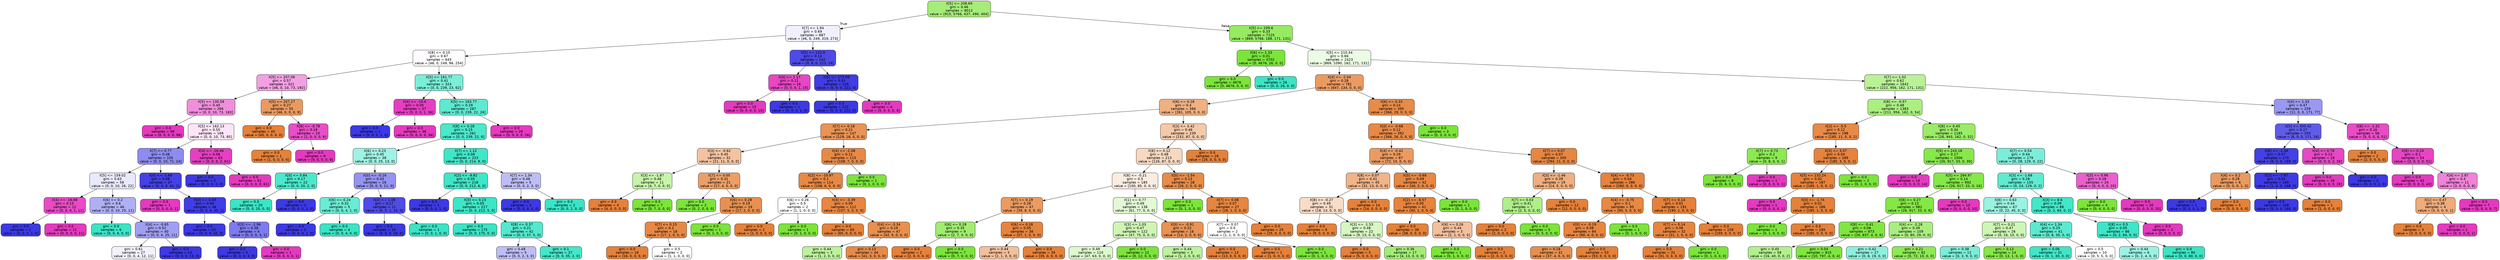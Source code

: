digraph Tree {
node [shape=box, style="filled, rounded", color="black", fontname=helvetica] ;
edge [fontname=helvetica] ;
0 [label="X[5] <= 208.69\ngini = 0.46\nsamples = 8012\nvalue = [915, 5766, 437, 490, 404]", fillcolor="#7be539ae"] ;
1 [label="X[7] <= 1.94\ngini = 0.69\nsamples = 887\nvalue = [46, 0, 249, 319, 273]", fillcolor="#3c39e513"] ;
0 -> 1 [labeldistance=2.5, labelangle=45, headlabel="True"] ;
2 [label="X[8] <= 0.15\ngini = 0.67\nsamples = 645\nvalue = [46, 0, 249, 96, 254]", fillcolor="#e539c003"] ;
1 -> 2 ;
3 [label="X[5] <= 207.06\ngini = 0.57\nsamples = 321\nvalue = [46, 0, 10, 73, 192]", fillcolor="#e539c07a"] ;
2 -> 3 ;
4 [label="X[5] <= 130.58\ngini = 0.45\nsamples = 266\nvalue = [0, 0, 10, 73, 183]", fillcolor="#e539c091"] ;
3 -> 4 ;
5 [label="gini = 0.0\nsamples = 98\nvalue = [0, 0, 0, 0, 98]", fillcolor="#e539c0ff"] ;
4 -> 5 ;
6 [label="X[5] <= 162.13\ngini = 0.55\nsamples = 168\nvalue = [0, 0, 10, 73, 85]", fillcolor="#e539c020"] ;
4 -> 6 ;
7 [label="X[7] <= 0.77\ngini = 0.48\nsamples = 105\nvalue = [0, 0, 10, 71, 24]", fillcolor="#3c39e594"] ;
6 -> 7 ;
8 [label="X[5] <= 159.02\ngini = 0.63\nsamples = 58\nvalue = [0, 0, 10, 26, 22]", fillcolor="#3c39e51c"] ;
7 -> 8 ;
9 [label="X[4] <= -16.68\ngini = 0.15\nsamples = 12\nvalue = [0, 0, 0, 1, 11]", fillcolor="#e539c0e8"] ;
8 -> 9 ;
10 [label="gini = 0.0\nsamples = 1\nvalue = [0, 0, 0, 1, 0]", fillcolor="#3c39e5ff"] ;
9 -> 10 ;
11 [label="gini = 0.0\nsamples = 11\nvalue = [0, 0, 0, 0, 11]", fillcolor="#e539c0ff"] ;
9 -> 11 ;
12 [label="X[6] <= 0.2\ngini = 0.6\nsamples = 46\nvalue = [0, 0, 10, 25, 11]", fillcolor="#3c39e566"] ;
8 -> 12 ;
13 [label="gini = 0.0\nsamples = 6\nvalue = [0, 0, 6, 0, 0]", fillcolor="#39e5c5ff"] ;
12 -> 13 ;
14 [label="X[4] <= -0.65\ngini = 0.52\nsamples = 40\nvalue = [0, 0, 4, 25, 11]", fillcolor="#3c39e57b"] ;
12 -> 14 ;
15 [label="gini = 0.61\nsamples = 27\nvalue = [0, 0, 4, 12, 11]", fillcolor="#3c39e510"] ;
14 -> 15 ;
16 [label="gini = 0.0\nsamples = 13\nvalue = [0, 0, 0, 13, 0]", fillcolor="#3c39e5ff"] ;
14 -> 16 ;
17 [label="X[0] <= -1.69\ngini = 0.08\nsamples = 47\nvalue = [0, 0, 0, 45, 2]", fillcolor="#3c39e5f4"] ;
7 -> 17 ;
18 [label="gini = 0.0\nsamples = 1\nvalue = [0, 0, 0, 0, 1]", fillcolor="#e539c0ff"] ;
17 -> 18 ;
19 [label="X[0] <= 0.69\ngini = 0.04\nsamples = 46\nvalue = [0, 0, 0, 45, 1]", fillcolor="#3c39e5f9"] ;
17 -> 19 ;
20 [label="gini = 0.0\nsamples = 42\nvalue = [0, 0, 0, 42, 0]", fillcolor="#3c39e5ff"] ;
19 -> 20 ;
21 [label="X[3] <= -2.96\ngini = 0.38\nsamples = 4\nvalue = [0, 0, 0, 3, 1]", fillcolor="#3c39e5aa"] ;
19 -> 21 ;
22 [label="gini = 0.0\nsamples = 3\nvalue = [0, 0, 0, 3, 0]", fillcolor="#3c39e5ff"] ;
21 -> 22 ;
23 [label="gini = 0.0\nsamples = 1\nvalue = [0, 0, 0, 0, 1]", fillcolor="#e539c0ff"] ;
21 -> 23 ;
24 [label="X[4] <= -16.46\ngini = 0.06\nsamples = 63\nvalue = [0, 0, 0, 2, 61]", fillcolor="#e539c0f7"] ;
6 -> 24 ;
25 [label="gini = 0.0\nsamples = 2\nvalue = [0, 0, 0, 2, 0]", fillcolor="#3c39e5ff"] ;
24 -> 25 ;
26 [label="gini = 0.0\nsamples = 61\nvalue = [0, 0, 0, 0, 61]", fillcolor="#e539c0ff"] ;
24 -> 26 ;
27 [label="X[5] <= 207.27\ngini = 0.27\nsamples = 55\nvalue = [46, 0, 0, 0, 9]", fillcolor="#e58139cd"] ;
3 -> 27 ;
28 [label="gini = 0.0\nsamples = 45\nvalue = [45, 0, 0, 0, 0]", fillcolor="#e58139ff"] ;
27 -> 28 ;
29 [label="X[8] <= -0.78\ngini = 0.18\nsamples = 10\nvalue = [1, 0, 0, 0, 9]", fillcolor="#e539c0e3"] ;
27 -> 29 ;
30 [label="gini = 0.0\nsamples = 1\nvalue = [1, 0, 0, 0, 0]", fillcolor="#e58139ff"] ;
29 -> 30 ;
31 [label="gini = 0.0\nsamples = 9\nvalue = [0, 0, 0, 0, 9]", fillcolor="#e539c0ff"] ;
29 -> 31 ;
32 [label="X[5] <= 161.77\ngini = 0.41\nsamples = 324\nvalue = [0, 0, 239, 23, 62]", fillcolor="#39e5c5ac"] ;
2 -> 32 ;
33 [label="X[4] <= -10.0\ngini = 0.05\nsamples = 37\nvalue = [0, 0, 0, 1, 36]", fillcolor="#e539c0f8"] ;
32 -> 33 ;
34 [label="gini = 0.0\nsamples = 1\nvalue = [0, 0, 0, 1, 0]", fillcolor="#3c39e5ff"] ;
33 -> 34 ;
35 [label="gini = 0.0\nsamples = 36\nvalue = [0, 0, 0, 0, 36]", fillcolor="#e539c0ff"] ;
33 -> 35 ;
36 [label="X[5] <= 163.77\ngini = 0.29\nsamples = 287\nvalue = [0, 0, 239, 22, 26]", fillcolor="#39e5c5d0"] ;
32 -> 36 ;
37 [label="X[8] <= 0.28\ngini = 0.15\nsamples = 261\nvalue = [0, 0, 239, 22, 0]", fillcolor="#39e5c5e8"] ;
36 -> 37 ;
38 [label="X[6] <= 0.23\ngini = 0.45\nsamples = 38\nvalue = [0, 0, 25, 13, 0]", fillcolor="#39e5c57a"] ;
37 -> 38 ;
39 [label="X[0] <= 0.84\ngini = 0.17\nsamples = 22\nvalue = [0, 0, 20, 2, 0]", fillcolor="#39e5c5e6"] ;
38 -> 39 ;
40 [label="gini = 0.0\nsamples = 20\nvalue = [0, 0, 20, 0, 0]", fillcolor="#39e5c5ff"] ;
39 -> 40 ;
41 [label="gini = 0.0\nsamples = 2\nvalue = [0, 0, 0, 2, 0]", fillcolor="#3c39e5ff"] ;
39 -> 41 ;
42 [label="X[0] <= -0.16\ngini = 0.43\nsamples = 16\nvalue = [0, 0, 5, 11, 0]", fillcolor="#3c39e58b"] ;
38 -> 42 ;
43 [label="X[6] <= 0.24\ngini = 0.32\nsamples = 5\nvalue = [0, 0, 4, 1, 0]", fillcolor="#39e5c5bf"] ;
42 -> 43 ;
44 [label="gini = 0.0\nsamples = 1\nvalue = [0, 0, 0, 1, 0]", fillcolor="#3c39e5ff"] ;
43 -> 44 ;
45 [label="gini = 0.0\nsamples = 4\nvalue = [0, 0, 4, 0, 0]", fillcolor="#39e5c5ff"] ;
43 -> 45 ;
46 [label="X[4] <= 1.08\ngini = 0.17\nsamples = 11\nvalue = [0, 0, 1, 10, 0]", fillcolor="#3c39e5e6"] ;
42 -> 46 ;
47 [label="gini = 0.0\nsamples = 10\nvalue = [0, 0, 0, 10, 0]", fillcolor="#3c39e5ff"] ;
46 -> 47 ;
48 [label="gini = 0.0\nsamples = 1\nvalue = [0, 0, 1, 0, 0]", fillcolor="#39e5c5ff"] ;
46 -> 48 ;
49 [label="X[7] <= 1.12\ngini = 0.08\nsamples = 223\nvalue = [0, 0, 214, 9, 0]", fillcolor="#39e5c5f4"] ;
37 -> 49 ;
50 [label="X[3] <= -8.82\ngini = 0.05\nsamples = 218\nvalue = [0, 0, 212, 6, 0]", fillcolor="#39e5c5f8"] ;
49 -> 50 ;
51 [label="gini = 0.0\nsamples = 1\nvalue = [0, 0, 0, 1, 0]", fillcolor="#3c39e5ff"] ;
50 -> 51 ;
52 [label="X[0] <= 0.23\ngini = 0.05\nsamples = 217\nvalue = [0, 0, 212, 5, 0]", fillcolor="#39e5c5f9"] ;
50 -> 52 ;
53 [label="gini = 0.0\nsamples = 175\nvalue = [0, 0, 175, 0, 0]", fillcolor="#39e5c5ff"] ;
52 -> 53 ;
54 [label="X[8] <= 0.37\ngini = 0.21\nsamples = 42\nvalue = [0, 0, 37, 5, 0]", fillcolor="#39e5c5dd"] ;
52 -> 54 ;
55 [label="gini = 0.48\nsamples = 5\nvalue = [0, 0, 2, 3, 0]", fillcolor="#3c39e555"] ;
54 -> 55 ;
56 [label="gini = 0.1\nsamples = 37\nvalue = [0, 0, 35, 2, 0]", fillcolor="#39e5c5f0"] ;
54 -> 56 ;
57 [label="X[7] <= 1.34\ngini = 0.48\nsamples = 5\nvalue = [0, 0, 2, 3, 0]", fillcolor="#3c39e555"] ;
49 -> 57 ;
58 [label="gini = 0.0\nsamples = 3\nvalue = [0, 0, 0, 3, 0]", fillcolor="#3c39e5ff"] ;
57 -> 58 ;
59 [label="gini = 0.0\nsamples = 2\nvalue = [0, 0, 2, 0, 0]", fillcolor="#39e5c5ff"] ;
57 -> 59 ;
60 [label="gini = 0.0\nsamples = 26\nvalue = [0, 0, 0, 0, 26]", fillcolor="#e539c0ff"] ;
36 -> 60 ;
61 [label="X[5] <= 132.9\ngini = 0.14\nsamples = 242\nvalue = [0, 0, 0, 223, 19]", fillcolor="#3c39e5e9"] ;
1 -> 61 ;
62 [label="X[4] <= 1.17\ngini = 0.12\nsamples = 16\nvalue = [0, 0, 0, 1, 15]", fillcolor="#e539c0ee"] ;
61 -> 62 ;
63 [label="gini = 0.0\nsamples = 15\nvalue = [0, 0, 0, 0, 15]", fillcolor="#e539c0ff"] ;
62 -> 63 ;
64 [label="gini = 0.0\nsamples = 1\nvalue = [0, 0, 0, 1, 0]", fillcolor="#3c39e5ff"] ;
62 -> 64 ;
65 [label="X[5] <= 175.09\ngini = 0.03\nsamples = 226\nvalue = [0, 0, 0, 222, 4]", fillcolor="#3c39e5fa"] ;
61 -> 65 ;
66 [label="gini = 0.0\nsamples = 222\nvalue = [0, 0, 0, 222, 0]", fillcolor="#3c39e5ff"] ;
65 -> 66 ;
67 [label="gini = 0.0\nsamples = 4\nvalue = [0, 0, 0, 0, 4]", fillcolor="#e539c0ff"] ;
65 -> 67 ;
68 [label="X[5] <= 209.6\ngini = 0.33\nsamples = 7125\nvalue = [869, 5766, 188, 171, 131]", fillcolor="#7be539c8"] ;
0 -> 68 [labeldistance=2.5, labelangle=-45, headlabel="False"] ;
69 [label="X[6] <= 1.33\ngini = 0.01\nsamples = 4702\nvalue = [0, 4676, 26, 0, 0]", fillcolor="#7be539fe"] ;
68 -> 69 ;
70 [label="gini = 0.0\nsamples = 4676\nvalue = [0, 4676, 0, 0, 0]", fillcolor="#7be539ff"] ;
69 -> 70 ;
71 [label="gini = 0.0\nsamples = 26\nvalue = [0, 0, 26, 0, 0]", fillcolor="#39e5c5ff"] ;
69 -> 71 ;
72 [label="X[5] <= 210.34\ngini = 0.66\nsamples = 2423\nvalue = [869, 1090, 162, 171, 131]", fillcolor="#7be53924"] ;
68 -> 72 ;
73 [label="X[4] <= -2.04\ngini = 0.28\nsamples = 781\nvalue = [647, 134, 0, 0, 0]", fillcolor="#e58139ca"] ;
72 -> 73 ;
74 [label="X[6] <= 0.28\ngini = 0.4\nsamples = 386\nvalue = [281, 105, 0, 0, 0]", fillcolor="#e58139a0"] ;
73 -> 74 ;
75 [label="X[7] <= 0.18\ngini = 0.21\nsamples = 147\nvalue = [129, 18, 0, 0, 0]", fillcolor="#e58139db"] ;
74 -> 75 ;
76 [label="X[3] <= -0.62\ngini = 0.45\nsamples = 32\nvalue = [21, 11, 0, 0, 0]", fillcolor="#e5813979"] ;
75 -> 76 ;
77 [label="X[3] <= -1.87\ngini = 0.46\nsamples = 11\nvalue = [4, 7, 0, 0, 0]", fillcolor="#7be5396d"] ;
76 -> 77 ;
78 [label="gini = 0.0\nsamples = 4\nvalue = [4, 0, 0, 0, 0]", fillcolor="#e58139ff"] ;
77 -> 78 ;
79 [label="gini = 0.0\nsamples = 7\nvalue = [0, 7, 0, 0, 0]", fillcolor="#7be539ff"] ;
77 -> 79 ;
80 [label="X[7] <= 0.05\ngini = 0.31\nsamples = 21\nvalue = [17, 4, 0, 0, 0]", fillcolor="#e58139c3"] ;
76 -> 80 ;
81 [label="gini = 0.0\nsamples = 2\nvalue = [0, 2, 0, 0, 0]", fillcolor="#7be539ff"] ;
80 -> 81 ;
82 [label="X[6] <= 0.28\ngini = 0.19\nsamples = 19\nvalue = [17, 2, 0, 0, 0]", fillcolor="#e58139e1"] ;
80 -> 82 ;
83 [label="X[7] <= 0.15\ngini = 0.1\nsamples = 18\nvalue = [17, 1, 0, 0, 0]", fillcolor="#e58139f0"] ;
82 -> 83 ;
84 [label="gini = 0.0\nsamples = 16\nvalue = [16, 0, 0, 0, 0]", fillcolor="#e58139ff"] ;
83 -> 84 ;
85 [label="gini = 0.5\nsamples = 2\nvalue = [1, 1, 0, 0, 0]", fillcolor="#e5813900"] ;
83 -> 85 ;
86 [label="gini = 0.0\nsamples = 1\nvalue = [0, 1, 0, 0, 0]", fillcolor="#7be539ff"] ;
82 -> 86 ;
87 [label="X[4] <= -2.08\ngini = 0.11\nsamples = 115\nvalue = [108, 7, 0, 0, 0]", fillcolor="#e58139ee"] ;
75 -> 87 ;
88 [label="X[2] <= -10.97\ngini = 0.1\nsamples = 114\nvalue = [108, 6, 0, 0, 0]", fillcolor="#e58139f1"] ;
87 -> 88 ;
89 [label="X[6] <= 0.26\ngini = 0.5\nsamples = 2\nvalue = [1, 1, 0, 0, 0]", fillcolor="#e5813900"] ;
88 -> 89 ;
90 [label="gini = 0.0\nsamples = 1\nvalue = [1, 0, 0, 0, 0]", fillcolor="#e58139ff"] ;
89 -> 90 ;
91 [label="gini = 0.0\nsamples = 1\nvalue = [0, 1, 0, 0, 0]", fillcolor="#7be539ff"] ;
89 -> 91 ;
92 [label="X[4] <= -3.39\ngini = 0.09\nsamples = 112\nvalue = [107, 5, 0, 0, 0]", fillcolor="#e58139f3"] ;
88 -> 92 ;
93 [label="gini = 0.0\nsamples = 65\nvalue = [65, 0, 0, 0, 0]", fillcolor="#e58139ff"] ;
92 -> 93 ;
94 [label="X[4] <= -3.34\ngini = 0.19\nsamples = 47\nvalue = [42, 5, 0, 0, 0]", fillcolor="#e58139e1"] ;
92 -> 94 ;
95 [label="gini = 0.44\nsamples = 3\nvalue = [1, 2, 0, 0, 0]", fillcolor="#7be5397f"] ;
94 -> 95 ;
96 [label="gini = 0.13\nsamples = 44\nvalue = [41, 3, 0, 0, 0]", fillcolor="#e58139ec"] ;
94 -> 96 ;
97 [label="gini = 0.0\nsamples = 1\nvalue = [0, 1, 0, 0, 0]", fillcolor="#7be539ff"] ;
87 -> 97 ;
98 [label="X[3] <= 3.42\ngini = 0.46\nsamples = 239\nvalue = [152, 87, 0, 0, 0]", fillcolor="#e581396d"] ;
74 -> 98 ;
99 [label="X[8] <= 0.12\ngini = 0.48\nsamples = 213\nvalue = [126, 87, 0, 0, 0]", fillcolor="#e581394f"] ;
98 -> 99 ;
100 [label="X[8] <= -0.21\ngini = 0.5\nsamples = 185\nvalue = [100, 85, 0, 0, 0]", fillcolor="#e5813926"] ;
99 -> 100 ;
101 [label="X[7] <= 0.19\ngini = 0.28\nsamples = 47\nvalue = [39, 8, 0, 0, 0]", fillcolor="#e58139cb"] ;
100 -> 101 ;
102 [label="X[6] <= 0.28\ngini = 0.35\nsamples = 9\nvalue = [2, 7, 0, 0, 0]", fillcolor="#7be539b6"] ;
101 -> 102 ;
103 [label="gini = 0.0\nsamples = 2\nvalue = [2, 0, 0, 0, 0]", fillcolor="#e58139ff"] ;
102 -> 103 ;
104 [label="gini = 0.0\nsamples = 7\nvalue = [0, 7, 0, 0, 0]", fillcolor="#7be539ff"] ;
102 -> 104 ;
105 [label="X[6] <= 0.28\ngini = 0.05\nsamples = 38\nvalue = [37, 1, 0, 0, 0]", fillcolor="#e58139f8"] ;
101 -> 105 ;
106 [label="gini = 0.44\nsamples = 3\nvalue = [2, 1, 0, 0, 0]", fillcolor="#e581397f"] ;
105 -> 106 ;
107 [label="gini = 0.0\nsamples = 35\nvalue = [35, 0, 0, 0, 0]", fillcolor="#e58139ff"] ;
105 -> 107 ;
108 [label="X[1] <= 0.77\ngini = 0.49\nsamples = 138\nvalue = [61, 77, 0, 0, 0]", fillcolor="#7be53935"] ;
100 -> 108 ;
109 [label="X[3] <= 1.03\ngini = 0.47\nsamples = 122\nvalue = [47, 75, 0, 0, 0]", fillcolor="#7be5395f"] ;
108 -> 109 ;
110 [label="gini = 0.49\nsamples = 110\nvalue = [47, 63, 0, 0, 0]", fillcolor="#7be53941"] ;
109 -> 110 ;
111 [label="gini = 0.0\nsamples = 12\nvalue = [0, 12, 0, 0, 0]", fillcolor="#7be539ff"] ;
109 -> 111 ;
112 [label="X[0] <= -0.91\ngini = 0.22\nsamples = 16\nvalue = [14, 2, 0, 0, 0]", fillcolor="#e58139db"] ;
108 -> 112 ;
113 [label="gini = 0.44\nsamples = 3\nvalue = [1, 2, 0, 0, 0]", fillcolor="#7be5397f"] ;
112 -> 113 ;
114 [label="gini = 0.0\nsamples = 13\nvalue = [13, 0, 0, 0, 0]", fillcolor="#e58139ff"] ;
112 -> 114 ;
115 [label="X[0] <= -1.54\ngini = 0.13\nsamples = 28\nvalue = [26, 2, 0, 0, 0]", fillcolor="#e58139eb"] ;
99 -> 115 ;
116 [label="gini = 0.0\nsamples = 1\nvalue = [0, 1, 0, 0, 0]", fillcolor="#7be539ff"] ;
115 -> 116 ;
117 [label="X[7] <= 0.08\ngini = 0.07\nsamples = 27\nvalue = [26, 1, 0, 0, 0]", fillcolor="#e58139f5"] ;
115 -> 117 ;
118 [label="X[7] <= 0.07\ngini = 0.5\nsamples = 2\nvalue = [1, 1, 0, 0, 0]", fillcolor="#e5813900"] ;
117 -> 118 ;
119 [label="gini = 0.0\nsamples = 1\nvalue = [1, 0, 0, 0, 0]", fillcolor="#e58139ff"] ;
118 -> 119 ;
120 [label="gini = 0.0\nsamples = 1\nvalue = [0, 1, 0, 0, 0]", fillcolor="#7be539ff"] ;
118 -> 120 ;
121 [label="gini = 0.0\nsamples = 25\nvalue = [25, 0, 0, 0, 0]", fillcolor="#e58139ff"] ;
117 -> 121 ;
122 [label="gini = 0.0\nsamples = 26\nvalue = [26, 0, 0, 0, 0]", fillcolor="#e58139ff"] ;
98 -> 122 ;
123 [label="X[6] <= 0.33\ngini = 0.14\nsamples = 395\nvalue = [366, 29, 0, 0, 0]", fillcolor="#e58139eb"] ;
73 -> 123 ;
124 [label="X[0] <= -0.68\ngini = 0.12\nsamples = 392\nvalue = [366, 26, 0, 0, 0]", fillcolor="#e58139ed"] ;
123 -> 124 ;
125 [label="X[4] <= -0.42\ngini = 0.29\nsamples = 87\nvalue = [72, 15, 0, 0, 0]", fillcolor="#e58139ca"] ;
124 -> 125 ;
126 [label="X[8] <= 0.07\ngini = 0.41\nsamples = 45\nvalue = [32, 13, 0, 0, 0]", fillcolor="#e5813997"] ;
125 -> 126 ;
127 [label="X[8] <= -0.27\ngini = 0.49\nsamples = 31\nvalue = [18, 13, 0, 0, 0]", fillcolor="#e5813947"] ;
126 -> 127 ;
128 [label="gini = 0.0\nsamples = 9\nvalue = [9, 0, 0, 0, 0]", fillcolor="#e58139ff"] ;
127 -> 128 ;
129 [label="X[3] <= -1.53\ngini = 0.48\nsamples = 22\nvalue = [9, 13, 0, 0, 0]", fillcolor="#7be5394e"] ;
127 -> 129 ;
130 [label="gini = 0.0\nsamples = 5\nvalue = [5, 0, 0, 0, 0]", fillcolor="#e58139ff"] ;
129 -> 130 ;
131 [label="gini = 0.36\nsamples = 17\nvalue = [4, 13, 0, 0, 0]", fillcolor="#7be539b1"] ;
129 -> 131 ;
132 [label="gini = 0.0\nsamples = 14\nvalue = [14, 0, 0, 0, 0]", fillcolor="#e58139ff"] ;
126 -> 132 ;
133 [label="X[0] <= -0.68\ngini = 0.09\nsamples = 42\nvalue = [40, 2, 0, 0, 0]", fillcolor="#e58139f2"] ;
125 -> 133 ;
134 [label="X[2] <= -8.57\ngini = 0.05\nsamples = 41\nvalue = [40, 1, 0, 0, 0]", fillcolor="#e58139f9"] ;
133 -> 134 ;
135 [label="gini = 0.0\nsamples = 38\nvalue = [38, 0, 0, 0, 0]", fillcolor="#e58139ff"] ;
134 -> 135 ;
136 [label="X[6] <= 0.26\ngini = 0.44\nsamples = 3\nvalue = [2, 1, 0, 0, 0]", fillcolor="#e581397f"] ;
134 -> 136 ;
137 [label="gini = 0.0\nsamples = 1\nvalue = [0, 1, 0, 0, 0]", fillcolor="#7be539ff"] ;
136 -> 137 ;
138 [label="gini = 0.0\nsamples = 2\nvalue = [2, 0, 0, 0, 0]", fillcolor="#e58139ff"] ;
136 -> 138 ;
139 [label="gini = 0.0\nsamples = 1\nvalue = [0, 1, 0, 0, 0]", fillcolor="#7be539ff"] ;
133 -> 139 ;
140 [label="X[7] <= 0.07\ngini = 0.07\nsamples = 305\nvalue = [294, 11, 0, 0, 0]", fillcolor="#e58139f5"] ;
124 -> 140 ;
141 [label="X[3] <= -1.46\ngini = 0.39\nsamples = 19\nvalue = [14, 5, 0, 0, 0]", fillcolor="#e58139a4"] ;
140 -> 141 ;
142 [label="X[7] <= 0.03\ngini = 0.41\nsamples = 7\nvalue = [2, 5, 0, 0, 0]", fillcolor="#7be53999"] ;
141 -> 142 ;
143 [label="gini = 0.0\nsamples = 2\nvalue = [2, 0, 0, 0, 0]", fillcolor="#e58139ff"] ;
142 -> 143 ;
144 [label="gini = 0.0\nsamples = 5\nvalue = [0, 5, 0, 0, 0]", fillcolor="#7be539ff"] ;
142 -> 144 ;
145 [label="gini = 0.0\nsamples = 12\nvalue = [12, 0, 0, 0, 0]", fillcolor="#e58139ff"] ;
141 -> 145 ;
146 [label="X[4] <= -0.73\ngini = 0.04\nsamples = 286\nvalue = [280, 6, 0, 0, 0]", fillcolor="#e58139fa"] ;
140 -> 146 ;
147 [label="X[4] <= -0.75\ngini = 0.1\nsamples = 95\nvalue = [90, 5, 0, 0, 0]", fillcolor="#e58139f1"] ;
146 -> 147 ;
148 [label="X[0] <= -0.19\ngini = 0.08\nsamples = 94\nvalue = [90, 4, 0, 0, 0]", fillcolor="#e58139f4"] ;
147 -> 148 ;
149 [label="gini = 0.18\nsamples = 41\nvalue = [37, 4, 0, 0, 0]", fillcolor="#e58139e3"] ;
148 -> 149 ;
150 [label="gini = 0.0\nsamples = 53\nvalue = [53, 0, 0, 0, 0]", fillcolor="#e58139ff"] ;
148 -> 150 ;
151 [label="gini = 0.0\nsamples = 1\nvalue = [0, 1, 0, 0, 0]", fillcolor="#7be539ff"] ;
147 -> 151 ;
152 [label="X[7] <= 0.14\ngini = 0.01\nsamples = 191\nvalue = [190, 1, 0, 0, 0]", fillcolor="#e58139fe"] ;
146 -> 152 ;
153 [label="X[7] <= 0.14\ngini = 0.06\nsamples = 32\nvalue = [31, 1, 0, 0, 0]", fillcolor="#e58139f7"] ;
152 -> 153 ;
154 [label="gini = 0.0\nsamples = 31\nvalue = [31, 0, 0, 0, 0]", fillcolor="#e58139ff"] ;
153 -> 154 ;
155 [label="gini = 0.0\nsamples = 1\nvalue = [0, 1, 0, 0, 0]", fillcolor="#7be539ff"] ;
153 -> 155 ;
156 [label="gini = 0.0\nsamples = 159\nvalue = [159, 0, 0, 0, 0]", fillcolor="#e58139ff"] ;
152 -> 156 ;
157 [label="gini = 0.0\nsamples = 3\nvalue = [0, 3, 0, 0, 0]", fillcolor="#7be539ff"] ;
123 -> 157 ;
158 [label="X[7] <= 1.02\ngini = 0.62\nsamples = 1642\nvalue = [222, 956, 162, 171, 131]", fillcolor="#7be53984"] ;
72 -> 158 ;
159 [label="X[8] <= -0.57\ngini = 0.48\nsamples = 1383\nvalue = [211, 956, 162, 0, 54]", fillcolor="#7be539a2"] ;
158 -> 159 ;
160 [label="X[3] <= -5.5\ngini = 0.12\nsamples = 198\nvalue = [185, 11, 0, 0, 2]", fillcolor="#e58139ed"] ;
159 -> 160 ;
161 [label="X[7] <= 0.73\ngini = 0.2\nsamples = 9\nvalue = [0, 8, 0, 0, 1]", fillcolor="#7be539df"] ;
160 -> 161 ;
162 [label="gini = 0.0\nsamples = 8\nvalue = [0, 8, 0, 0, 0]", fillcolor="#7be539ff"] ;
161 -> 162 ;
163 [label="gini = 0.0\nsamples = 1\nvalue = [0, 0, 0, 0, 1]", fillcolor="#e539c0ff"] ;
161 -> 163 ;
164 [label="X[3] <= 3.57\ngini = 0.04\nsamples = 189\nvalue = [185, 3, 0, 0, 1]", fillcolor="#e58139fa"] ;
160 -> 164 ;
165 [label="X[5] <= 232.24\ngini = 0.02\nsamples = 187\nvalue = [185, 1, 0, 0, 1]", fillcolor="#e58139fc"] ;
164 -> 165 ;
166 [label="gini = 0.0\nsamples = 1\nvalue = [0, 0, 0, 0, 1]", fillcolor="#e539c0ff"] ;
165 -> 166 ;
167 [label="X[0] <= -1.74\ngini = 0.01\nsamples = 186\nvalue = [185, 1, 0, 0, 0]", fillcolor="#e58139fe"] ;
165 -> 167 ;
168 [label="gini = 0.0\nsamples = 1\nvalue = [0, 1, 0, 0, 0]", fillcolor="#7be539ff"] ;
167 -> 168 ;
169 [label="gini = 0.0\nsamples = 185\nvalue = [185, 0, 0, 0, 0]", fillcolor="#e58139ff"] ;
167 -> 169 ;
170 [label="gini = 0.0\nsamples = 2\nvalue = [0, 2, 0, 0, 0]", fillcolor="#7be539ff"] ;
164 -> 170 ;
171 [label="X[8] <= 0.45\ngini = 0.34\nsamples = 1185\nvalue = [26, 945, 162, 0, 52]", fillcolor="#7be539c3"] ;
159 -> 171 ;
172 [label="X[5] <= 243.18\ngini = 0.17\nsamples = 1006\nvalue = [26, 917, 33, 0, 30]", fillcolor="#7be539e8"] ;
171 -> 172 ;
173 [label="gini = 0.0\nsamples = 14\nvalue = [0, 0, 0, 0, 14]", fillcolor="#e539c0ff"] ;
172 -> 173 ;
174 [label="X[5] <= 284.97\ngini = 0.14\nsamples = 992\nvalue = [26, 917, 33, 0, 16]", fillcolor="#7be539eb"] ;
172 -> 174 ;
175 [label="X[8] <= 0.27\ngini = 0.13\nsamples = 982\nvalue = [26, 917, 33, 0, 6]", fillcolor="#7be539ee"] ;
174 -> 175 ;
176 [label="X[8] <= -0.41\ngini = 0.08\nsamples = 873\nvalue = [26, 837, 4, 0, 6]", fillcolor="#7be539f4"] ;
175 -> 176 ;
177 [label="gini = 0.45\nsamples = 58\nvalue = [16, 40, 0, 0, 2]", fillcolor="#7be53992"] ;
176 -> 177 ;
178 [label="gini = 0.04\nsamples = 815\nvalue = [10, 797, 4, 0, 4]", fillcolor="#7be539f9"] ;
176 -> 178 ;
179 [label="X[4] <= -2.28\ngini = 0.39\nsamples = 109\nvalue = [0, 80, 29, 0, 0]", fillcolor="#7be539a3"] ;
175 -> 179 ;
180 [label="gini = 0.42\nsamples = 27\nvalue = [0, 8, 19, 0, 0]", fillcolor="#39e5c594"] ;
179 -> 180 ;
181 [label="gini = 0.21\nsamples = 82\nvalue = [0, 72, 10, 0, 0]", fillcolor="#7be539dc"] ;
179 -> 181 ;
182 [label="gini = 0.0\nsamples = 10\nvalue = [0, 0, 0, 0, 10]", fillcolor="#e539c0ff"] ;
174 -> 182 ;
183 [label="X[7] <= 0.54\ngini = 0.44\nsamples = 179\nvalue = [0, 28, 129, 0, 22]", fillcolor="#39e5c5ab"] ;
171 -> 183 ;
184 [label="X[3] <= -1.68\ngini = 0.28\nsamples = 155\nvalue = [0, 24, 129, 0, 2]", fillcolor="#39e5c5cc"] ;
183 -> 184 ;
185 [label="X[8] <= 0.63\ngini = 0.44\nsamples = 67\nvalue = [0, 22, 45, 0, 0]", fillcolor="#39e5c582"] ;
184 -> 185 ;
186 [label="X[7] <= 0.21\ngini = 0.47\nsamples = 26\nvalue = [0, 16, 10, 0, 0]", fillcolor="#7be53960"] ;
185 -> 186 ;
187 [label="gini = 0.38\nsamples = 12\nvalue = [0, 3, 9, 0, 0]", fillcolor="#39e5c5aa"] ;
186 -> 187 ;
188 [label="gini = 0.13\nsamples = 14\nvalue = [0, 13, 1, 0, 0]", fillcolor="#7be539eb"] ;
186 -> 188 ;
189 [label="X[4] <= 1.34\ngini = 0.25\nsamples = 41\nvalue = [0, 6, 35, 0, 0]", fillcolor="#39e5c5d3"] ;
185 -> 189 ;
190 [label="gini = 0.06\nsamples = 31\nvalue = [0, 1, 30, 0, 0]", fillcolor="#39e5c5f6"] ;
189 -> 190 ;
191 [label="gini = 0.5\nsamples = 10\nvalue = [0, 5, 5, 0, 0]", fillcolor="#7be53900"] ;
189 -> 191 ;
192 [label="X[3] <= 8.6\ngini = 0.09\nsamples = 88\nvalue = [0, 2, 84, 0, 2]", fillcolor="#39e5c5f3"] ;
184 -> 192 ;
193 [label="X[8] <= 0.5\ngini = 0.05\nsamples = 86\nvalue = [0, 2, 84, 0, 0]", fillcolor="#39e5c5f9"] ;
192 -> 193 ;
194 [label="gini = 0.44\nsamples = 6\nvalue = [0, 2, 4, 0, 0]", fillcolor="#39e5c57f"] ;
193 -> 194 ;
195 [label="gini = 0.0\nsamples = 80\nvalue = [0, 0, 80, 0, 0]", fillcolor="#39e5c5ff"] ;
193 -> 195 ;
196 [label="gini = 0.0\nsamples = 2\nvalue = [0, 0, 0, 0, 2]", fillcolor="#e539c0ff"] ;
192 -> 196 ;
197 [label="X[3] <= 0.96\ngini = 0.28\nsamples = 24\nvalue = [0, 4, 0, 0, 20]", fillcolor="#e539c0cc"] ;
183 -> 197 ;
198 [label="gini = 0.0\nsamples = 4\nvalue = [0, 4, 0, 0, 0]", fillcolor="#7be539ff"] ;
197 -> 198 ;
199 [label="gini = 0.0\nsamples = 20\nvalue = [0, 0, 0, 0, 20]", fillcolor="#e539c0ff"] ;
197 -> 199 ;
200 [label="X[4] <= 1.33\ngini = 0.47\nsamples = 259\nvalue = [11, 0, 0, 171, 77]", fillcolor="#3c39e584"] ;
158 -> 200 ;
201 [label="X[5] <= 305.42\ngini = 0.27\nsamples = 203\nvalue = [6, 0, 0, 171, 26]", fillcolor="#3c39e5d1"] ;
200 -> 201 ;
202 [label="X[8] <= -1.36\ngini = 0.07\nsamples = 175\nvalue = [6, 0, 0, 169, 0]", fillcolor="#3c39e5f6"] ;
201 -> 202 ;
203 [label="X[6] <= 0.2\ngini = 0.28\nsamples = 6\nvalue = [5, 0, 0, 1, 0]", fillcolor="#e58139cc"] ;
202 -> 203 ;
204 [label="gini = 0.0\nsamples = 1\nvalue = [0, 0, 0, 1, 0]", fillcolor="#3c39e5ff"] ;
203 -> 204 ;
205 [label="gini = 0.0\nsamples = 5\nvalue = [5, 0, 0, 0, 0]", fillcolor="#e58139ff"] ;
203 -> 205 ;
206 [label="X[2] <= -7.97\ngini = 0.01\nsamples = 169\nvalue = [1, 0, 0, 168, 0]", fillcolor="#3c39e5fd"] ;
202 -> 206 ;
207 [label="gini = 0.0\nsamples = 168\nvalue = [0, 0, 0, 168, 0]", fillcolor="#3c39e5ff"] ;
206 -> 207 ;
208 [label="gini = 0.0\nsamples = 1\nvalue = [1, 0, 0, 0, 0]", fillcolor="#e58139ff"] ;
206 -> 208 ;
209 [label="X[4] <= 0.78\ngini = 0.13\nsamples = 28\nvalue = [0, 0, 0, 2, 26]", fillcolor="#e539c0eb"] ;
201 -> 209 ;
210 [label="gini = 0.0\nsamples = 26\nvalue = [0, 0, 0, 0, 26]", fillcolor="#e539c0ff"] ;
209 -> 210 ;
211 [label="gini = 0.0\nsamples = 2\nvalue = [0, 0, 0, 2, 0]", fillcolor="#3c39e5ff"] ;
209 -> 211 ;
212 [label="X[8] <= -1.32\ngini = 0.16\nsamples = 56\nvalue = [5, 0, 0, 0, 51]", fillcolor="#e539c0e6"] ;
200 -> 212 ;
213 [label="gini = 0.0\nsamples = 2\nvalue = [2, 0, 0, 0, 0]", fillcolor="#e58139ff"] ;
212 -> 213 ;
214 [label="X[6] <= 0.24\ngini = 0.1\nsamples = 54\nvalue = [3, 0, 0, 0, 51]", fillcolor="#e539c0f0"] ;
212 -> 214 ;
215 [label="gini = 0.0\nsamples = 43\nvalue = [0, 0, 0, 0, 43]", fillcolor="#e539c0ff"] ;
214 -> 215 ;
216 [label="X[4] <= 2.87\ngini = 0.4\nsamples = 11\nvalue = [3, 0, 0, 0, 8]", fillcolor="#e539c09f"] ;
214 -> 216 ;
217 [label="X[1] <= 0.47\ngini = 0.38\nsamples = 4\nvalue = [3, 0, 0, 0, 1]", fillcolor="#e58139aa"] ;
216 -> 217 ;
218 [label="gini = 0.0\nsamples = 3\nvalue = [3, 0, 0, 0, 0]", fillcolor="#e58139ff"] ;
217 -> 218 ;
219 [label="gini = 0.0\nsamples = 1\nvalue = [0, 0, 0, 0, 1]", fillcolor="#e539c0ff"] ;
217 -> 219 ;
220 [label="gini = 0.0\nsamples = 7\nvalue = [0, 0, 0, 0, 7]", fillcolor="#e539c0ff"] ;
216 -> 220 ;
}